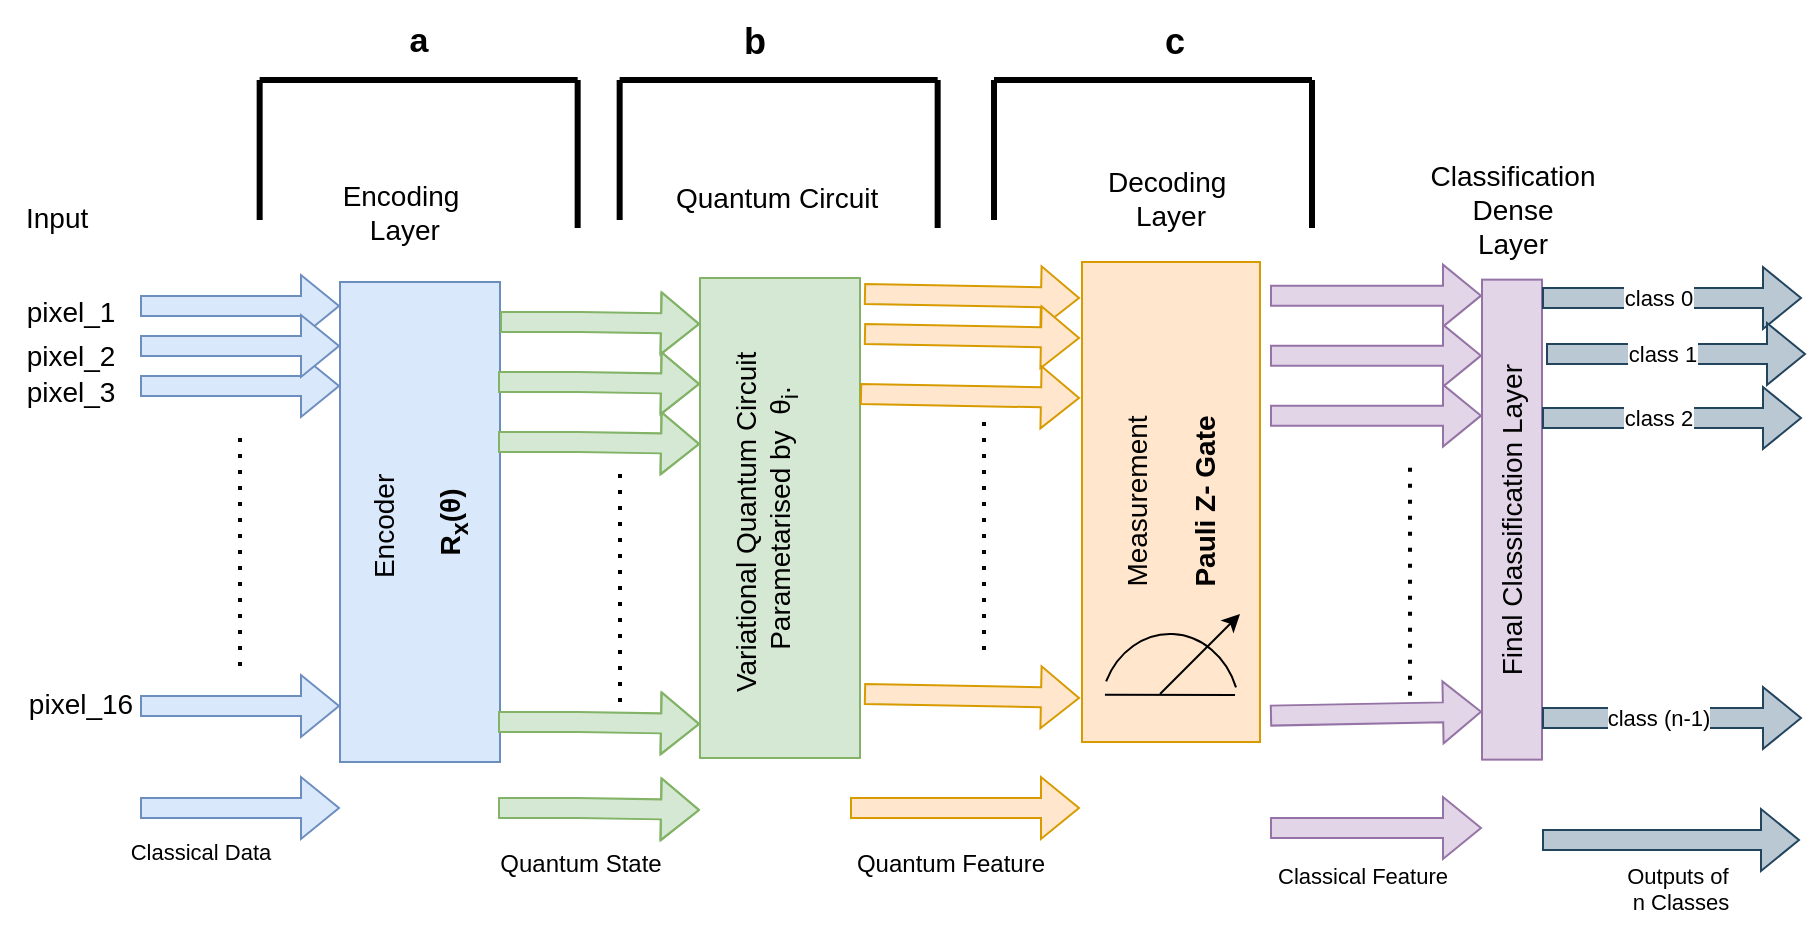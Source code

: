<mxfile version="26.0.6">
  <diagram name="Page-1" id="-t-AZSYsxYaHPSQSXh5H">
    <mxGraphModel dx="4872" dy="832" grid="1" gridSize="14" guides="1" tooltips="1" connect="1" arrows="1" fold="1" page="1" pageScale="1" pageWidth="1200" pageHeight="550" math="0" shadow="0">
      <root>
        <mxCell id="0" />
        <mxCell id="1" parent="0" />
        <mxCell id="OrAucS6yeD_dxoZwGhL2-2" value="&lt;font style=&quot;font-size: 14px;&quot;&gt;Encoder&amp;nbsp;&lt;/font&gt;&lt;div&gt;&lt;font style=&quot;font-size: 14px;&quot;&gt;&lt;br&gt;&lt;/font&gt;&lt;/div&gt;&lt;div&gt;&lt;b&gt;&lt;font style=&quot;font-size: 14px;&quot;&gt;R&lt;sub&gt;x&lt;/sub&gt;(θ)&lt;/font&gt;&lt;/b&gt;&lt;/div&gt;" style="rounded=0;whiteSpace=wrap;html=1;horizontal=0;fillColor=#dae8fc;strokeColor=#6c8ebf;" parent="1" vertex="1">
          <mxGeometry x="-3281" y="147" width="80" height="240" as="geometry" />
        </mxCell>
        <mxCell id="OrAucS6yeD_dxoZwGhL2-3" value="&lt;font style=&quot;font-size: 14px;&quot;&gt;Measurement&lt;/font&gt;&lt;div&gt;&lt;font style=&quot;font-size: 14px;&quot;&gt;&lt;br&gt;&lt;/font&gt;&lt;/div&gt;&lt;div&gt;&lt;b&gt;&lt;font style=&quot;font-size: 14px;&quot;&gt;Pauli Z- Gate&lt;/font&gt;&lt;/b&gt;&lt;/div&gt;" style="rounded=0;whiteSpace=wrap;html=1;horizontal=0;fillColor=#ffe6cc;strokeColor=#d79b00;" parent="1" vertex="1">
          <mxGeometry x="-2910" y="137" width="89" height="240" as="geometry" />
        </mxCell>
        <mxCell id="OrAucS6yeD_dxoZwGhL2-4" value="&lt;font style=&quot;font-size: 14px;&quot;&gt;Variational Quantum Circuit&amp;nbsp;&lt;/font&gt;&lt;div&gt;&lt;font style=&quot;font-size: 14px;&quot;&gt;Parametarised by &amp;nbsp;θ&lt;sub&gt;i&lt;/sub&gt;.&lt;/font&gt;&lt;/div&gt;&lt;div&gt;&lt;br&gt;&lt;/div&gt;" style="rounded=0;whiteSpace=wrap;html=1;horizontal=0;fillColor=#d5e8d4;strokeColor=#82b366;" parent="1" vertex="1">
          <mxGeometry x="-3101" y="145" width="80" height="240" as="geometry" />
        </mxCell>
        <mxCell id="OrAucS6yeD_dxoZwGhL2-8" value="" style="endArrow=classic;html=1;rounded=0;shape=flexArrow;fillColor=#dae8fc;strokeColor=#6c8ebf;" parent="1" edge="1">
          <mxGeometry relative="1" as="geometry">
            <mxPoint x="-3381" y="159" as="sourcePoint" />
            <mxPoint x="-3281" y="159" as="targetPoint" />
          </mxGeometry>
        </mxCell>
        <mxCell id="OrAucS6yeD_dxoZwGhL2-10" value="" style="endArrow=classic;html=1;rounded=0;shape=flexArrow;fillColor=#dae8fc;strokeColor=#6c8ebf;" parent="1" edge="1">
          <mxGeometry relative="1" as="geometry">
            <mxPoint x="-3381" y="199" as="sourcePoint" />
            <mxPoint x="-3281" y="199" as="targetPoint" />
          </mxGeometry>
        </mxCell>
        <mxCell id="OrAucS6yeD_dxoZwGhL2-12" value="" style="endArrow=classic;html=1;rounded=0;shape=flexArrow;fillColor=#dae8fc;strokeColor=#6c8ebf;" parent="1" edge="1">
          <mxGeometry relative="1" as="geometry">
            <mxPoint x="-3381" y="179" as="sourcePoint" />
            <mxPoint x="-3281" y="179" as="targetPoint" />
          </mxGeometry>
        </mxCell>
        <mxCell id="OrAucS6yeD_dxoZwGhL2-14" value="" style="endArrow=classic;html=1;rounded=0;shape=flexArrow;fillColor=#dae8fc;strokeColor=#6c8ebf;" parent="1" edge="1">
          <mxGeometry relative="1" as="geometry">
            <mxPoint x="-3381" y="359" as="sourcePoint" />
            <mxPoint x="-3281" y="359" as="targetPoint" />
          </mxGeometry>
        </mxCell>
        <mxCell id="OrAucS6yeD_dxoZwGhL2-15" value="Classical Data" style="edgeLabel;resizable=0;html=1;;align=center;verticalAlign=middle;" parent="OrAucS6yeD_dxoZwGhL2-14" connectable="0" vertex="1">
          <mxGeometry relative="1" as="geometry">
            <mxPoint x="-20" y="73" as="offset" />
          </mxGeometry>
        </mxCell>
        <mxCell id="OrAucS6yeD_dxoZwGhL2-26" value="" style="endArrow=classic;html=1;rounded=0;shape=flexArrow;fillColor=#ffe6cc;strokeColor=#d79b00;" parent="1" edge="1">
          <mxGeometry relative="1" as="geometry">
            <mxPoint x="-3019" y="153" as="sourcePoint" />
            <mxPoint x="-2911" y="155" as="targetPoint" />
          </mxGeometry>
        </mxCell>
        <mxCell id="OrAucS6yeD_dxoZwGhL2-32" value="" style="endArrow=none;dashed=1;html=1;dashPattern=1 3;strokeWidth=2;rounded=0;" parent="1" edge="1">
          <mxGeometry width="50" height="50" relative="1" as="geometry">
            <mxPoint x="-3141" y="357" as="sourcePoint" />
            <mxPoint x="-3141" y="237" as="targetPoint" />
          </mxGeometry>
        </mxCell>
        <mxCell id="OrAucS6yeD_dxoZwGhL2-33" value="" style="endArrow=none;dashed=1;html=1;dashPattern=1 3;strokeWidth=2;rounded=0;" parent="1" edge="1">
          <mxGeometry width="50" height="50" relative="1" as="geometry">
            <mxPoint x="-3331" y="339" as="sourcePoint" />
            <mxPoint x="-3331" y="219" as="targetPoint" />
          </mxGeometry>
        </mxCell>
        <mxCell id="OrAucS6yeD_dxoZwGhL2-34" value="" style="endArrow=none;dashed=1;html=1;dashPattern=1 3;strokeWidth=2;rounded=0;" parent="1" edge="1">
          <mxGeometry width="50" height="50" relative="1" as="geometry">
            <mxPoint x="-2959" y="331" as="sourcePoint" />
            <mxPoint x="-2959" y="211" as="targetPoint" />
            <Array as="points">
              <mxPoint x="-2959" y="283" />
            </Array>
          </mxGeometry>
        </mxCell>
        <mxCell id="OrAucS6yeD_dxoZwGhL2-35" value="" style="endArrow=classic;html=1;rounded=0;shape=flexArrow;fillColor=#e1d5e7;strokeColor=#9673a6;" parent="1" edge="1">
          <mxGeometry relative="1" as="geometry">
            <mxPoint x="-2816" y="153.82" as="sourcePoint" />
            <mxPoint x="-2710" y="153.82" as="targetPoint" />
          </mxGeometry>
        </mxCell>
        <mxCell id="OrAucS6yeD_dxoZwGhL2-38" value="" style="endArrow=classic;html=1;rounded=0;shape=flexArrow;fillColor=#e1d5e7;strokeColor=#9673a6;" parent="1" edge="1">
          <mxGeometry relative="1" as="geometry">
            <mxPoint x="-2816" y="183.82" as="sourcePoint" />
            <mxPoint x="-2710" y="183.82" as="targetPoint" />
          </mxGeometry>
        </mxCell>
        <mxCell id="OrAucS6yeD_dxoZwGhL2-40" value="" style="endArrow=classic;html=1;rounded=0;shape=flexArrow;fillColor=#e1d5e7;strokeColor=#9673a6;" parent="1" edge="1">
          <mxGeometry relative="1" as="geometry">
            <mxPoint x="-2816" y="363.82" as="sourcePoint" />
            <mxPoint x="-2710" y="361.82" as="targetPoint" />
          </mxGeometry>
        </mxCell>
        <mxCell id="OrAucS6yeD_dxoZwGhL2-41" value="Classical Feature" style="edgeLabel;resizable=0;html=1;;align=center;verticalAlign=middle;" parent="OrAucS6yeD_dxoZwGhL2-40" connectable="0" vertex="1">
          <mxGeometry relative="1" as="geometry">
            <mxPoint x="-7" y="81" as="offset" />
          </mxGeometry>
        </mxCell>
        <mxCell id="OrAucS6yeD_dxoZwGhL2-42" value="&lt;font style=&quot;font-size: 14px;&quot;&gt;Final Classification Layer&lt;/font&gt;" style="rounded=0;whiteSpace=wrap;html=1;horizontal=0;fillColor=#e1d5e7;strokeColor=#9673a6;" parent="1" vertex="1">
          <mxGeometry x="-2710" y="145.82" width="30" height="240" as="geometry" />
        </mxCell>
        <mxCell id="OrAucS6yeD_dxoZwGhL2-43" value="" style="endArrow=classic;html=1;rounded=0;shape=flexArrow;fillColor=#d5e8d4;strokeColor=#82b366;" parent="1" edge="1">
          <mxGeometry relative="1" as="geometry">
            <mxPoint x="-3201" y="167" as="sourcePoint" />
            <mxPoint x="-3101" y="168" as="targetPoint" />
            <Array as="points">
              <mxPoint x="-3161" y="167" />
            </Array>
          </mxGeometry>
        </mxCell>
        <mxCell id="OrAucS6yeD_dxoZwGhL2-46" value="" style="verticalLabelPosition=bottom;verticalAlign=top;html=1;shape=mxgraph.basic.arc;startAngle=0.317;endAngle=0.696;direction=west;" parent="1" vertex="1">
          <mxGeometry x="-2901" y="323" width="70" height="80" as="geometry" />
        </mxCell>
        <mxCell id="OrAucS6yeD_dxoZwGhL2-47" value="" style="endArrow=classic;html=1;rounded=0;" parent="1" edge="1">
          <mxGeometry width="50" height="50" relative="1" as="geometry">
            <mxPoint x="-2871" y="353" as="sourcePoint" />
            <mxPoint x="-2831" y="313" as="targetPoint" />
          </mxGeometry>
        </mxCell>
        <mxCell id="OrAucS6yeD_dxoZwGhL2-49" value="" style="endArrow=none;html=1;rounded=0;entryX=1.021;entryY=0.792;entryDx=0;entryDy=0;entryPerimeter=0;" parent="1" edge="1">
          <mxGeometry width="50" height="50" relative="1" as="geometry">
            <mxPoint x="-2898.52" y="353.41" as="sourcePoint" />
            <mxPoint x="-2833.48" y="353.49" as="targetPoint" />
          </mxGeometry>
        </mxCell>
        <mxCell id="OrAucS6yeD_dxoZwGhL2-51" value="" style="shape=flexArrow;endArrow=classic;html=1;rounded=0;fillColor=#bac8d3;strokeColor=#23445d;" parent="1" edge="1">
          <mxGeometry x="-0.102" width="50" height="50" relative="1" as="geometry">
            <mxPoint x="-2680" y="426" as="sourcePoint" />
            <mxPoint x="-2551" y="426" as="targetPoint" />
            <mxPoint as="offset" />
          </mxGeometry>
        </mxCell>
        <mxCell id="OrAucS6yeD_dxoZwGhL2-52" value="&lt;font style=&quot;font-size: 14px;&quot;&gt;Input&amp;nbsp;&lt;/font&gt;" style="text;html=1;align=center;verticalAlign=middle;resizable=0;points=[];autosize=1;strokeColor=none;fillColor=none;" parent="1" vertex="1">
          <mxGeometry x="-3451" y="100" width="60" height="30" as="geometry" />
        </mxCell>
        <mxCell id="OrAucS6yeD_dxoZwGhL2-53" value="&lt;font style=&quot;font-size: 14px;&quot;&gt;Encoding&lt;/font&gt;&lt;div&gt;&lt;font style=&quot;font-size: 14px;&quot;&gt;&amp;nbsp;Layer&lt;/font&gt;&lt;/div&gt;" style="text;html=1;align=center;verticalAlign=middle;resizable=0;points=[];autosize=1;strokeColor=none;fillColor=none;" parent="1" vertex="1">
          <mxGeometry x="-3291" y="87" width="80" height="50" as="geometry" />
        </mxCell>
        <mxCell id="OrAucS6yeD_dxoZwGhL2-54" value="&lt;font style=&quot;font-size: 14px;&quot;&gt;Quantum Circuit&amp;nbsp;&lt;/font&gt;" style="text;html=1;align=center;verticalAlign=middle;resizable=0;points=[];autosize=1;strokeColor=none;fillColor=none;" parent="1" vertex="1">
          <mxGeometry x="-3126" y="90" width="130" height="30" as="geometry" />
        </mxCell>
        <mxCell id="OrAucS6yeD_dxoZwGhL2-55" value="&lt;font style=&quot;font-size: 14px;&quot;&gt;Decoding&amp;nbsp;&lt;/font&gt;&lt;div&gt;&lt;font style=&quot;font-size: 14px;&quot;&gt;Layer&lt;/font&gt;&lt;/div&gt;" style="text;html=1;align=center;verticalAlign=middle;resizable=0;points=[];autosize=1;strokeColor=none;fillColor=none;" parent="1" vertex="1">
          <mxGeometry x="-2911" y="80" width="90" height="50" as="geometry" />
        </mxCell>
        <mxCell id="OrAucS6yeD_dxoZwGhL2-56" value="&lt;font style=&quot;font-size: 14px;&quot;&gt;Classification&lt;/font&gt;&lt;div&gt;&lt;font style=&quot;font-size: 14px;&quot;&gt;Dense&lt;br&gt;&lt;/font&gt;&lt;div&gt;&lt;font style=&quot;font-size: 14px;&quot;&gt;Layer&lt;/font&gt;&lt;/div&gt;&lt;/div&gt;" style="text;html=1;align=center;verticalAlign=middle;resizable=0;points=[];autosize=1;strokeColor=none;fillColor=none;" parent="1" vertex="1">
          <mxGeometry x="-2751" y="75.82" width="112" height="70" as="geometry" />
        </mxCell>
        <mxCell id="OrAucS6yeD_dxoZwGhL2-58" value="" style="endArrow=none;dashed=1;html=1;dashPattern=1 3;strokeWidth=2;rounded=0;" parent="1" edge="1">
          <mxGeometry width="50" height="50" relative="1" as="geometry">
            <mxPoint x="-2746" y="353.82" as="sourcePoint" />
            <mxPoint x="-2746" y="233.82" as="targetPoint" />
          </mxGeometry>
        </mxCell>
        <mxCell id="03YMxMFAvEcb7lE3cJCi-6" value="Quantum Feature" style="text;html=1;align=center;verticalAlign=middle;resizable=0;points=[];autosize=1;strokeColor=none;fillColor=none;" parent="1" vertex="1">
          <mxGeometry x="-3039" y="424" width="126" height="28" as="geometry" />
        </mxCell>
        <mxCell id="03YMxMFAvEcb7lE3cJCi-7" value="" style="endArrow=classic;html=1;rounded=0;shape=flexArrow;fillColor=#e1d5e7;strokeColor=#9673a6;" parent="1" edge="1">
          <mxGeometry relative="1" as="geometry">
            <mxPoint x="-2816" y="213.82" as="sourcePoint" />
            <mxPoint x="-2710" y="213.82" as="targetPoint" />
          </mxGeometry>
        </mxCell>
        <mxCell id="03YMxMFAvEcb7lE3cJCi-8" value="" style="endArrow=classic;html=1;rounded=0;shape=flexArrow;fillColor=#e1d5e7;strokeColor=#9673a6;" parent="1" edge="1">
          <mxGeometry relative="1" as="geometry">
            <mxPoint x="-2816" y="420" as="sourcePoint" />
            <mxPoint x="-2710" y="420" as="targetPoint" />
          </mxGeometry>
        </mxCell>
        <mxCell id="03YMxMFAvEcb7lE3cJCi-10" value="" style="endArrow=classic;html=1;rounded=0;shape=flexArrow;fillColor=#ffe6cc;strokeColor=#d79b00;" parent="1" edge="1">
          <mxGeometry relative="1" as="geometry">
            <mxPoint x="-3026" y="410" as="sourcePoint" />
            <mxPoint x="-2911" y="410" as="targetPoint" />
          </mxGeometry>
        </mxCell>
        <mxCell id="03YMxMFAvEcb7lE3cJCi-25" value="" style="endArrow=classic;html=1;rounded=0;shape=flexArrow;fillColor=#ffe6cc;strokeColor=#d79b00;" parent="1" edge="1">
          <mxGeometry relative="1" as="geometry">
            <mxPoint x="-3019" y="173" as="sourcePoint" />
            <mxPoint x="-2911" y="175" as="targetPoint" />
          </mxGeometry>
        </mxCell>
        <mxCell id="03YMxMFAvEcb7lE3cJCi-26" value="" style="endArrow=classic;html=1;rounded=0;shape=flexArrow;fillColor=#ffe6cc;strokeColor=#d79b00;" parent="1" edge="1">
          <mxGeometry relative="1" as="geometry">
            <mxPoint x="-3021" y="203" as="sourcePoint" />
            <mxPoint x="-2911" y="205" as="targetPoint" />
          </mxGeometry>
        </mxCell>
        <mxCell id="03YMxMFAvEcb7lE3cJCi-27" value="" style="endArrow=classic;html=1;rounded=0;shape=flexArrow;fillColor=#ffe6cc;strokeColor=#d79b00;" parent="1" edge="1">
          <mxGeometry relative="1" as="geometry">
            <mxPoint x="-3019" y="353" as="sourcePoint" />
            <mxPoint x="-2911" y="355" as="targetPoint" />
          </mxGeometry>
        </mxCell>
        <mxCell id="03YMxMFAvEcb7lE3cJCi-28" value="" style="endArrow=classic;html=1;rounded=0;shape=flexArrow;fillColor=#d5e8d4;strokeColor=#82b366;" parent="1" edge="1">
          <mxGeometry relative="1" as="geometry">
            <mxPoint x="-3202" y="197" as="sourcePoint" />
            <mxPoint x="-3101" y="198" as="targetPoint" />
            <Array as="points">
              <mxPoint x="-3162" y="197" />
            </Array>
          </mxGeometry>
        </mxCell>
        <mxCell id="03YMxMFAvEcb7lE3cJCi-29" value="" style="endArrow=classic;html=1;rounded=0;shape=flexArrow;fillColor=#d5e8d4;strokeColor=#82b366;" parent="1" edge="1">
          <mxGeometry relative="1" as="geometry">
            <mxPoint x="-3202" y="227" as="sourcePoint" />
            <mxPoint x="-3101" y="228" as="targetPoint" />
            <Array as="points">
              <mxPoint x="-3162" y="227" />
            </Array>
          </mxGeometry>
        </mxCell>
        <mxCell id="03YMxMFAvEcb7lE3cJCi-30" value="" style="endArrow=classic;html=1;rounded=0;shape=flexArrow;fillColor=#d5e8d4;strokeColor=#82b366;" parent="1" edge="1">
          <mxGeometry relative="1" as="geometry">
            <mxPoint x="-3202" y="367" as="sourcePoint" />
            <mxPoint x="-3101" y="368" as="targetPoint" />
            <Array as="points">
              <mxPoint x="-3162" y="367" />
            </Array>
          </mxGeometry>
        </mxCell>
        <mxCell id="03YMxMFAvEcb7lE3cJCi-31" value="Quantum State" style="text;html=1;align=center;verticalAlign=middle;resizable=0;points=[];autosize=1;strokeColor=none;fillColor=none;" parent="1" vertex="1">
          <mxGeometry x="-3217" y="424" width="112" height="28" as="geometry" />
        </mxCell>
        <mxCell id="03YMxMFAvEcb7lE3cJCi-32" value="&lt;font style=&quot;font-size: 14px;&quot;&gt;pixel_1&lt;/font&gt;" style="text;html=1;align=center;verticalAlign=middle;resizable=0;points=[];autosize=1;strokeColor=none;fillColor=none;" parent="1" vertex="1">
          <mxGeometry x="-3451" y="147" width="70" height="30" as="geometry" />
        </mxCell>
        <mxCell id="03YMxMFAvEcb7lE3cJCi-33" value="&lt;font style=&quot;font-size: 14px;&quot;&gt;pixel_2&lt;/font&gt;" style="text;html=1;align=center;verticalAlign=middle;resizable=0;points=[];autosize=1;strokeColor=none;fillColor=none;" parent="1" vertex="1">
          <mxGeometry x="-3451" y="169" width="70" height="30" as="geometry" />
        </mxCell>
        <mxCell id="03YMxMFAvEcb7lE3cJCi-34" value="&lt;font style=&quot;font-size: 14px;&quot;&gt;pixel_3&lt;/font&gt;" style="text;html=1;align=center;verticalAlign=middle;resizable=0;points=[];autosize=1;strokeColor=none;fillColor=none;" parent="1" vertex="1">
          <mxGeometry x="-3451" y="187" width="70" height="30" as="geometry" />
        </mxCell>
        <mxCell id="03YMxMFAvEcb7lE3cJCi-35" value="&lt;font style=&quot;font-size: 14px;&quot;&gt;pixel_16&lt;/font&gt;" style="text;html=1;align=center;verticalAlign=middle;resizable=0;points=[];autosize=1;strokeColor=none;fillColor=none;" parent="1" vertex="1">
          <mxGeometry x="-3451" y="343" width="80" height="30" as="geometry" />
        </mxCell>
        <mxCell id="dQVDDMcTo2dw6ihD1Aau-4" value="class 0" style="shape=flexArrow;endArrow=classic;html=1;rounded=0;fillColor=#bac8d3;strokeColor=#23445d;" edge="1" parent="1">
          <mxGeometry x="-0.111" width="50" height="50" relative="1" as="geometry">
            <mxPoint x="-2680" y="155" as="sourcePoint" />
            <mxPoint x="-2550" y="155" as="targetPoint" />
            <mxPoint as="offset" />
          </mxGeometry>
        </mxCell>
        <mxCell id="dQVDDMcTo2dw6ihD1Aau-5" value="class 1" style="shape=flexArrow;endArrow=classic;html=1;rounded=0;fillColor=#bac8d3;strokeColor=#23445d;" edge="1" parent="1">
          <mxGeometry x="-0.111" width="50" height="50" relative="1" as="geometry">
            <mxPoint x="-2678" y="183" as="sourcePoint" />
            <mxPoint x="-2548" y="183" as="targetPoint" />
            <mxPoint as="offset" />
          </mxGeometry>
        </mxCell>
        <mxCell id="dQVDDMcTo2dw6ihD1Aau-6" value="class 2" style="shape=flexArrow;endArrow=classic;html=1;rounded=0;fillColor=#bac8d3;strokeColor=#23445d;" edge="1" parent="1">
          <mxGeometry x="-0.111" width="50" height="50" relative="1" as="geometry">
            <mxPoint x="-2680" y="215" as="sourcePoint" />
            <mxPoint x="-2550" y="215" as="targetPoint" />
            <mxPoint as="offset" />
          </mxGeometry>
        </mxCell>
        <mxCell id="dQVDDMcTo2dw6ihD1Aau-7" value="class (n-1)" style="shape=flexArrow;endArrow=classic;html=1;rounded=0;fillColor=#bac8d3;strokeColor=#23445d;" edge="1" parent="1">
          <mxGeometry x="-0.111" width="50" height="50" relative="1" as="geometry">
            <mxPoint x="-2680" y="365" as="sourcePoint" />
            <mxPoint x="-2550" y="365" as="targetPoint" />
            <mxPoint as="offset" />
          </mxGeometry>
        </mxCell>
        <mxCell id="dQVDDMcTo2dw6ihD1Aau-9" value="&lt;span style=&quot;font-size: 11px; background-color: rgb(255, 255, 255);&quot;&gt;Outputs of&amp;nbsp;&lt;/span&gt;&lt;div style=&quot;font-size: 11px; background-color: rgb(255, 255, 255);&quot;&gt;n Classes&lt;/div&gt;" style="text;html=1;align=center;verticalAlign=middle;resizable=0;points=[];autosize=1;strokeColor=none;fillColor=none;" vertex="1" parent="1">
          <mxGeometry x="-2653" y="429" width="84" height="42" as="geometry" />
        </mxCell>
        <mxCell id="dQVDDMcTo2dw6ihD1Aau-42" value="" style="endArrow=classic;html=1;rounded=0;shape=flexArrow;fillColor=#dae8fc;strokeColor=#6c8ebf;" edge="1" parent="1">
          <mxGeometry relative="1" as="geometry">
            <mxPoint x="-3381" y="410" as="sourcePoint" />
            <mxPoint x="-3281" y="410" as="targetPoint" />
          </mxGeometry>
        </mxCell>
        <mxCell id="dQVDDMcTo2dw6ihD1Aau-45" value="" style="endArrow=classic;html=1;rounded=0;shape=flexArrow;fillColor=#d5e8d4;strokeColor=#82b366;" edge="1" parent="1">
          <mxGeometry relative="1" as="geometry">
            <mxPoint x="-3202" y="410" as="sourcePoint" />
            <mxPoint x="-3101" y="411" as="targetPoint" />
            <Array as="points">
              <mxPoint x="-3162" y="410" />
            </Array>
          </mxGeometry>
        </mxCell>
        <mxCell id="dQVDDMcTo2dw6ihD1Aau-50" value="" style="endArrow=none;html=1;rounded=0;strokeWidth=3;" edge="1" parent="1">
          <mxGeometry width="50" height="50" relative="1" as="geometry">
            <mxPoint x="-3141.17" y="46" as="sourcePoint" />
            <mxPoint x="-2982.17" y="46" as="targetPoint" />
          </mxGeometry>
        </mxCell>
        <mxCell id="dQVDDMcTo2dw6ihD1Aau-51" value="" style="endArrow=none;html=1;rounded=0;strokeWidth=3;" edge="1" parent="1">
          <mxGeometry width="50" height="50" relative="1" as="geometry">
            <mxPoint x="-3141.17" y="46" as="sourcePoint" />
            <mxPoint x="-3141.17" y="116" as="targetPoint" />
          </mxGeometry>
        </mxCell>
        <mxCell id="dQVDDMcTo2dw6ihD1Aau-55" value="" style="endArrow=none;html=1;rounded=0;strokeWidth=3;" edge="1" parent="1">
          <mxGeometry width="50" height="50" relative="1" as="geometry">
            <mxPoint x="-2982.17" y="120" as="sourcePoint" />
            <mxPoint x="-2982.17" y="46" as="targetPoint" />
          </mxGeometry>
        </mxCell>
        <mxCell id="dQVDDMcTo2dw6ihD1Aau-56" value="" style="endArrow=none;html=1;rounded=0;strokeWidth=3;" edge="1" parent="1">
          <mxGeometry width="50" height="50" relative="1" as="geometry">
            <mxPoint x="-3321.17" y="46" as="sourcePoint" />
            <mxPoint x="-3162.17" y="46" as="targetPoint" />
          </mxGeometry>
        </mxCell>
        <mxCell id="dQVDDMcTo2dw6ihD1Aau-57" value="" style="endArrow=none;html=1;rounded=0;strokeWidth=3;" edge="1" parent="1">
          <mxGeometry width="50" height="50" relative="1" as="geometry">
            <mxPoint x="-3321.17" y="46" as="sourcePoint" />
            <mxPoint x="-3321.17" y="116" as="targetPoint" />
          </mxGeometry>
        </mxCell>
        <mxCell id="dQVDDMcTo2dw6ihD1Aau-58" value="" style="endArrow=none;html=1;rounded=0;strokeWidth=3;" edge="1" parent="1">
          <mxGeometry width="50" height="50" relative="1" as="geometry">
            <mxPoint x="-3162.17" y="120" as="sourcePoint" />
            <mxPoint x="-3162.17" y="46" as="targetPoint" />
          </mxGeometry>
        </mxCell>
        <mxCell id="dQVDDMcTo2dw6ihD1Aau-62" value="" style="endArrow=none;html=1;rounded=0;strokeWidth=3;" edge="1" parent="1">
          <mxGeometry width="50" height="50" relative="1" as="geometry">
            <mxPoint x="-2954" y="46" as="sourcePoint" />
            <mxPoint x="-2795" y="46" as="targetPoint" />
          </mxGeometry>
        </mxCell>
        <mxCell id="dQVDDMcTo2dw6ihD1Aau-63" value="" style="endArrow=none;html=1;rounded=0;strokeWidth=3;" edge="1" parent="1">
          <mxGeometry width="50" height="50" relative="1" as="geometry">
            <mxPoint x="-2954" y="46" as="sourcePoint" />
            <mxPoint x="-2954" y="116" as="targetPoint" />
          </mxGeometry>
        </mxCell>
        <mxCell id="dQVDDMcTo2dw6ihD1Aau-64" value="" style="endArrow=none;html=1;rounded=0;strokeWidth=3;" edge="1" parent="1">
          <mxGeometry width="50" height="50" relative="1" as="geometry">
            <mxPoint x="-2795" y="120" as="sourcePoint" />
            <mxPoint x="-2795" y="46" as="targetPoint" />
          </mxGeometry>
        </mxCell>
        <mxCell id="dQVDDMcTo2dw6ihD1Aau-65" value="&lt;font style=&quot;font-size: 17px;&quot;&gt;&lt;b&gt;a&lt;/b&gt;&lt;/font&gt;" style="text;html=1;align=center;verticalAlign=middle;resizable=0;points=[];autosize=1;strokeColor=none;fillColor=none;" vertex="1" parent="1">
          <mxGeometry x="-3263" y="6" width="42" height="42" as="geometry" />
        </mxCell>
        <mxCell id="dQVDDMcTo2dw6ihD1Aau-66" value="&lt;font style=&quot;font-size: 18px;&quot;&gt;&lt;b&gt;b&lt;/b&gt;&lt;/font&gt;" style="text;html=1;align=center;verticalAlign=middle;resizable=0;points=[];autosize=1;strokeColor=none;fillColor=none;" vertex="1" parent="1">
          <mxGeometry x="-3095" y="6" width="42" height="42" as="geometry" />
        </mxCell>
        <mxCell id="dQVDDMcTo2dw6ihD1Aau-67" value="&lt;font style=&quot;font-size: 18px;&quot;&gt;&lt;b&gt;c&lt;/b&gt;&lt;/font&gt;" style="text;html=1;align=center;verticalAlign=middle;resizable=0;points=[];autosize=1;strokeColor=none;fillColor=none;" vertex="1" parent="1">
          <mxGeometry x="-2885" y="6" width="42" height="42" as="geometry" />
        </mxCell>
      </root>
    </mxGraphModel>
  </diagram>
</mxfile>
